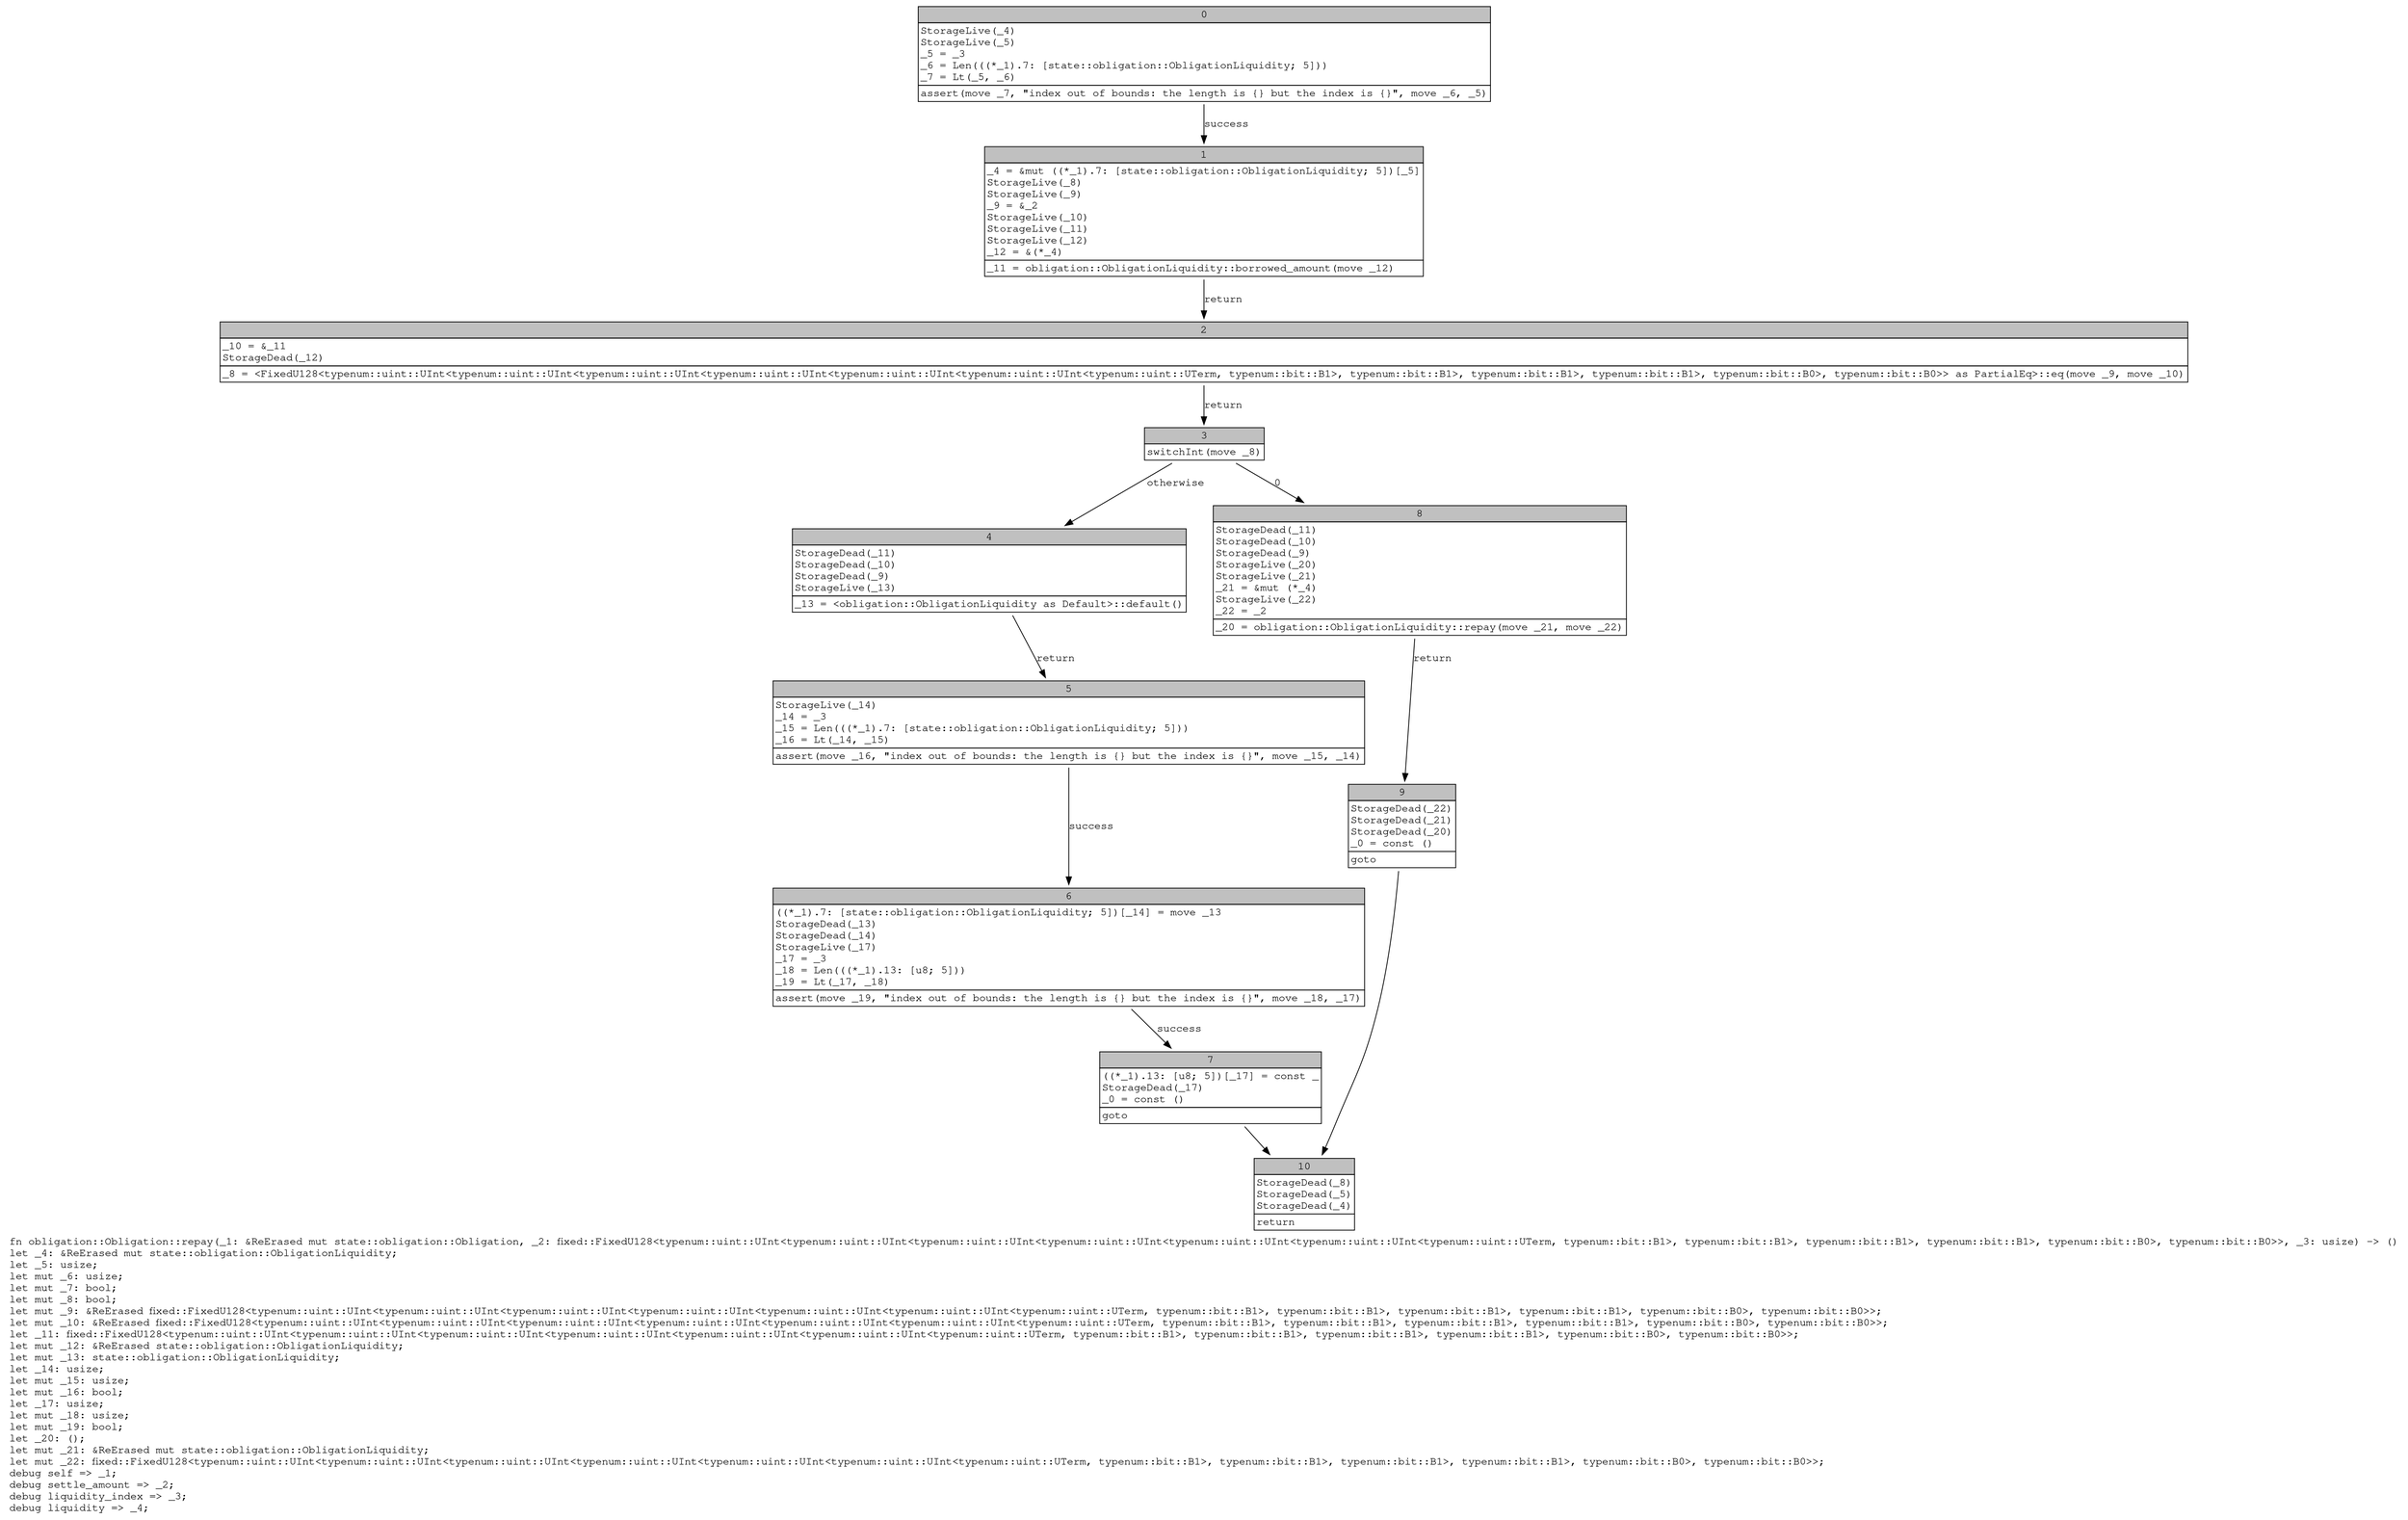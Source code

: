 digraph Mir_0_1661 {
    graph [fontname="Courier, monospace"];
    node [fontname="Courier, monospace"];
    edge [fontname="Courier, monospace"];
    label=<fn obligation::Obligation::repay(_1: &amp;ReErased mut state::obligation::Obligation, _2: fixed::FixedU128&lt;typenum::uint::UInt&lt;typenum::uint::UInt&lt;typenum::uint::UInt&lt;typenum::uint::UInt&lt;typenum::uint::UInt&lt;typenum::uint::UInt&lt;typenum::uint::UTerm, typenum::bit::B1&gt;, typenum::bit::B1&gt;, typenum::bit::B1&gt;, typenum::bit::B1&gt;, typenum::bit::B0&gt;, typenum::bit::B0&gt;&gt;, _3: usize) -&gt; ()<br align="left"/>let _4: &amp;ReErased mut state::obligation::ObligationLiquidity;<br align="left"/>let _5: usize;<br align="left"/>let mut _6: usize;<br align="left"/>let mut _7: bool;<br align="left"/>let mut _8: bool;<br align="left"/>let mut _9: &amp;ReErased fixed::FixedU128&lt;typenum::uint::UInt&lt;typenum::uint::UInt&lt;typenum::uint::UInt&lt;typenum::uint::UInt&lt;typenum::uint::UInt&lt;typenum::uint::UInt&lt;typenum::uint::UTerm, typenum::bit::B1&gt;, typenum::bit::B1&gt;, typenum::bit::B1&gt;, typenum::bit::B1&gt;, typenum::bit::B0&gt;, typenum::bit::B0&gt;&gt;;<br align="left"/>let mut _10: &amp;ReErased fixed::FixedU128&lt;typenum::uint::UInt&lt;typenum::uint::UInt&lt;typenum::uint::UInt&lt;typenum::uint::UInt&lt;typenum::uint::UInt&lt;typenum::uint::UInt&lt;typenum::uint::UTerm, typenum::bit::B1&gt;, typenum::bit::B1&gt;, typenum::bit::B1&gt;, typenum::bit::B1&gt;, typenum::bit::B0&gt;, typenum::bit::B0&gt;&gt;;<br align="left"/>let _11: fixed::FixedU128&lt;typenum::uint::UInt&lt;typenum::uint::UInt&lt;typenum::uint::UInt&lt;typenum::uint::UInt&lt;typenum::uint::UInt&lt;typenum::uint::UInt&lt;typenum::uint::UTerm, typenum::bit::B1&gt;, typenum::bit::B1&gt;, typenum::bit::B1&gt;, typenum::bit::B1&gt;, typenum::bit::B0&gt;, typenum::bit::B0&gt;&gt;;<br align="left"/>let mut _12: &amp;ReErased state::obligation::ObligationLiquidity;<br align="left"/>let mut _13: state::obligation::ObligationLiquidity;<br align="left"/>let _14: usize;<br align="left"/>let mut _15: usize;<br align="left"/>let mut _16: bool;<br align="left"/>let _17: usize;<br align="left"/>let mut _18: usize;<br align="left"/>let mut _19: bool;<br align="left"/>let _20: ();<br align="left"/>let mut _21: &amp;ReErased mut state::obligation::ObligationLiquidity;<br align="left"/>let mut _22: fixed::FixedU128&lt;typenum::uint::UInt&lt;typenum::uint::UInt&lt;typenum::uint::UInt&lt;typenum::uint::UInt&lt;typenum::uint::UInt&lt;typenum::uint::UInt&lt;typenum::uint::UTerm, typenum::bit::B1&gt;, typenum::bit::B1&gt;, typenum::bit::B1&gt;, typenum::bit::B1&gt;, typenum::bit::B0&gt;, typenum::bit::B0&gt;&gt;;<br align="left"/>debug self =&gt; _1;<br align="left"/>debug settle_amount =&gt; _2;<br align="left"/>debug liquidity_index =&gt; _3;<br align="left"/>debug liquidity =&gt; _4;<br align="left"/>>;
    bb0__0_1661 [shape="none", label=<<table border="0" cellborder="1" cellspacing="0"><tr><td bgcolor="gray" align="center" colspan="1">0</td></tr><tr><td align="left" balign="left">StorageLive(_4)<br/>StorageLive(_5)<br/>_5 = _3<br/>_6 = Len(((*_1).7: [state::obligation::ObligationLiquidity; 5]))<br/>_7 = Lt(_5, _6)<br/></td></tr><tr><td align="left">assert(move _7, &quot;index out of bounds: the length is {} but the index is {}&quot;, move _6, _5)</td></tr></table>>];
    bb1__0_1661 [shape="none", label=<<table border="0" cellborder="1" cellspacing="0"><tr><td bgcolor="gray" align="center" colspan="1">1</td></tr><tr><td align="left" balign="left">_4 = &amp;mut ((*_1).7: [state::obligation::ObligationLiquidity; 5])[_5]<br/>StorageLive(_8)<br/>StorageLive(_9)<br/>_9 = &amp;_2<br/>StorageLive(_10)<br/>StorageLive(_11)<br/>StorageLive(_12)<br/>_12 = &amp;(*_4)<br/></td></tr><tr><td align="left">_11 = obligation::ObligationLiquidity::borrowed_amount(move _12)</td></tr></table>>];
    bb2__0_1661 [shape="none", label=<<table border="0" cellborder="1" cellspacing="0"><tr><td bgcolor="gray" align="center" colspan="1">2</td></tr><tr><td align="left" balign="left">_10 = &amp;_11<br/>StorageDead(_12)<br/></td></tr><tr><td align="left">_8 = &lt;FixedU128&lt;typenum::uint::UInt&lt;typenum::uint::UInt&lt;typenum::uint::UInt&lt;typenum::uint::UInt&lt;typenum::uint::UInt&lt;typenum::uint::UInt&lt;typenum::uint::UTerm, typenum::bit::B1&gt;, typenum::bit::B1&gt;, typenum::bit::B1&gt;, typenum::bit::B1&gt;, typenum::bit::B0&gt;, typenum::bit::B0&gt;&gt; as PartialEq&gt;::eq(move _9, move _10)</td></tr></table>>];
    bb3__0_1661 [shape="none", label=<<table border="0" cellborder="1" cellspacing="0"><tr><td bgcolor="gray" align="center" colspan="1">3</td></tr><tr><td align="left">switchInt(move _8)</td></tr></table>>];
    bb4__0_1661 [shape="none", label=<<table border="0" cellborder="1" cellspacing="0"><tr><td bgcolor="gray" align="center" colspan="1">4</td></tr><tr><td align="left" balign="left">StorageDead(_11)<br/>StorageDead(_10)<br/>StorageDead(_9)<br/>StorageLive(_13)<br/></td></tr><tr><td align="left">_13 = &lt;obligation::ObligationLiquidity as Default&gt;::default()</td></tr></table>>];
    bb5__0_1661 [shape="none", label=<<table border="0" cellborder="1" cellspacing="0"><tr><td bgcolor="gray" align="center" colspan="1">5</td></tr><tr><td align="left" balign="left">StorageLive(_14)<br/>_14 = _3<br/>_15 = Len(((*_1).7: [state::obligation::ObligationLiquidity; 5]))<br/>_16 = Lt(_14, _15)<br/></td></tr><tr><td align="left">assert(move _16, &quot;index out of bounds: the length is {} but the index is {}&quot;, move _15, _14)</td></tr></table>>];
    bb6__0_1661 [shape="none", label=<<table border="0" cellborder="1" cellspacing="0"><tr><td bgcolor="gray" align="center" colspan="1">6</td></tr><tr><td align="left" balign="left">((*_1).7: [state::obligation::ObligationLiquidity; 5])[_14] = move _13<br/>StorageDead(_13)<br/>StorageDead(_14)<br/>StorageLive(_17)<br/>_17 = _3<br/>_18 = Len(((*_1).13: [u8; 5]))<br/>_19 = Lt(_17, _18)<br/></td></tr><tr><td align="left">assert(move _19, &quot;index out of bounds: the length is {} but the index is {}&quot;, move _18, _17)</td></tr></table>>];
    bb7__0_1661 [shape="none", label=<<table border="0" cellborder="1" cellspacing="0"><tr><td bgcolor="gray" align="center" colspan="1">7</td></tr><tr><td align="left" balign="left">((*_1).13: [u8; 5])[_17] = const _<br/>StorageDead(_17)<br/>_0 = const ()<br/></td></tr><tr><td align="left">goto</td></tr></table>>];
    bb8__0_1661 [shape="none", label=<<table border="0" cellborder="1" cellspacing="0"><tr><td bgcolor="gray" align="center" colspan="1">8</td></tr><tr><td align="left" balign="left">StorageDead(_11)<br/>StorageDead(_10)<br/>StorageDead(_9)<br/>StorageLive(_20)<br/>StorageLive(_21)<br/>_21 = &amp;mut (*_4)<br/>StorageLive(_22)<br/>_22 = _2<br/></td></tr><tr><td align="left">_20 = obligation::ObligationLiquidity::repay(move _21, move _22)</td></tr></table>>];
    bb9__0_1661 [shape="none", label=<<table border="0" cellborder="1" cellspacing="0"><tr><td bgcolor="gray" align="center" colspan="1">9</td></tr><tr><td align="left" balign="left">StorageDead(_22)<br/>StorageDead(_21)<br/>StorageDead(_20)<br/>_0 = const ()<br/></td></tr><tr><td align="left">goto</td></tr></table>>];
    bb10__0_1661 [shape="none", label=<<table border="0" cellborder="1" cellspacing="0"><tr><td bgcolor="gray" align="center" colspan="1">10</td></tr><tr><td align="left" balign="left">StorageDead(_8)<br/>StorageDead(_5)<br/>StorageDead(_4)<br/></td></tr><tr><td align="left">return</td></tr></table>>];
    bb0__0_1661 -> bb1__0_1661 [label="success"];
    bb1__0_1661 -> bb2__0_1661 [label="return"];
    bb2__0_1661 -> bb3__0_1661 [label="return"];
    bb3__0_1661 -> bb8__0_1661 [label="0"];
    bb3__0_1661 -> bb4__0_1661 [label="otherwise"];
    bb4__0_1661 -> bb5__0_1661 [label="return"];
    bb5__0_1661 -> bb6__0_1661 [label="success"];
    bb6__0_1661 -> bb7__0_1661 [label="success"];
    bb7__0_1661 -> bb10__0_1661 [label=""];
    bb8__0_1661 -> bb9__0_1661 [label="return"];
    bb9__0_1661 -> bb10__0_1661 [label=""];
}
